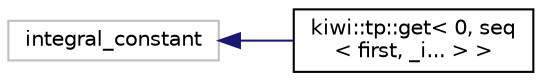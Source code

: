 digraph "Graphical Class Hierarchy"
{
 // LATEX_PDF_SIZE
  edge [fontname="Helvetica",fontsize="10",labelfontname="Helvetica",labelfontsize="10"];
  node [fontname="Helvetica",fontsize="10",shape=record];
  rankdir="LR";
  Node68 [label="integral_constant",height=0.2,width=0.4,color="grey75", fillcolor="white", style="filled",tooltip=" "];
  Node68 -> Node0 [dir="back",color="midnightblue",fontsize="10",style="solid",fontname="Helvetica"];
  Node0 [label="kiwi::tp::get\< 0, seq\l\< first, _i... \> \>",height=0.2,width=0.4,color="black", fillcolor="white", style="filled",URL="$structkiwi_1_1tp_1_1get_3_010_00_01seq_3_01first_00_01__i_8_8_8_01_4_01_4.html",tooltip=" "];
}
